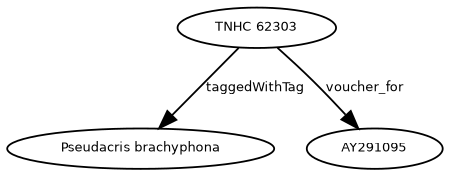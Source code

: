 digraph G {
size="3,3";
node [fontsize=7, fontname="Helvetica"];
edge [fontsize=7, fontname="Helvetica"];
node0 [label="TNHC 62303", width=0.27433100247,height=0.27433100247];
node1 [label="Pseudacris brachyphona", width=0.27433100247,height=0.27433100247];
node2 [label="AY291095", width=0.27433100247,height=0.27433100247];
node0 -> node1 [label="taggedWithTag"];
node0 -> node2 [label="voucher_for"];
}

